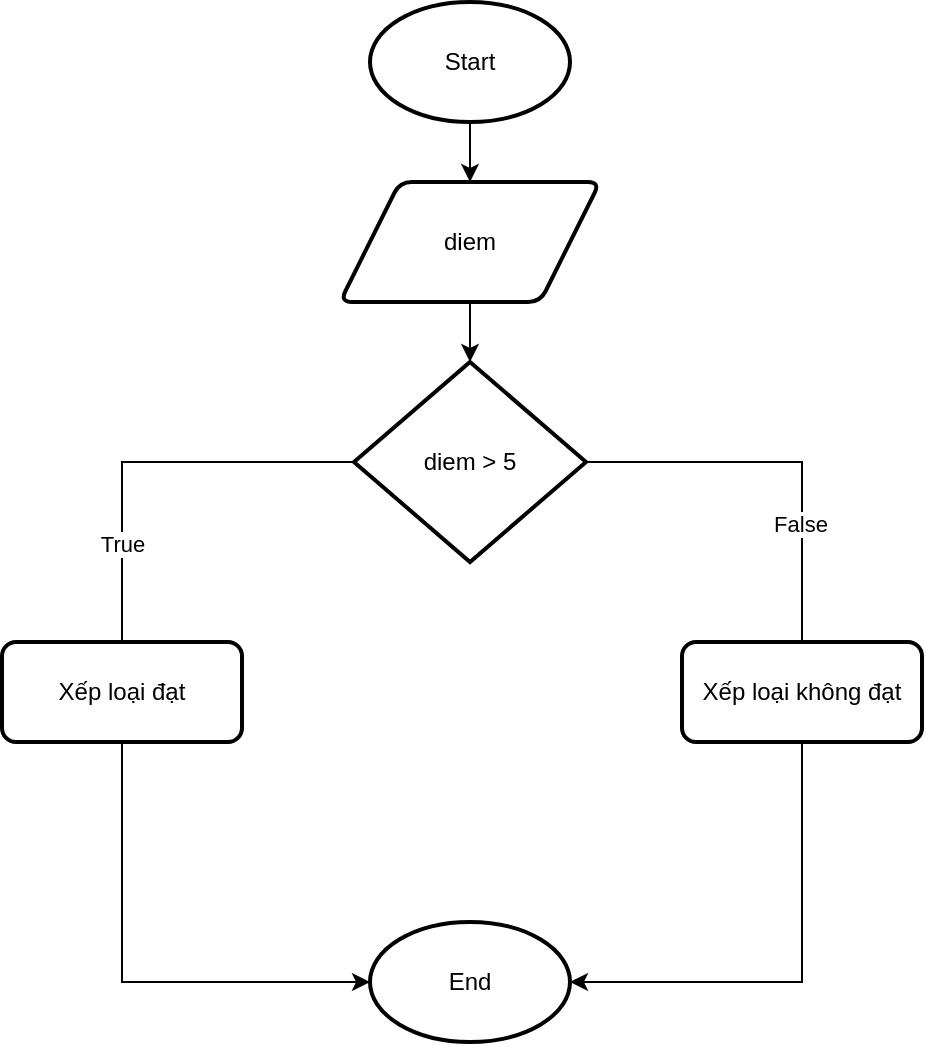 <mxfile version="25.0.3">
  <diagram name="Trang-1" id="YCs-DhxkvGVUxs4pUMEr">
    <mxGraphModel dx="1050" dy="557" grid="1" gridSize="10" guides="1" tooltips="1" connect="1" arrows="1" fold="1" page="1" pageScale="1" pageWidth="827" pageHeight="1169" math="0" shadow="0">
      <root>
        <mxCell id="0" />
        <mxCell id="1" parent="0" />
        <mxCell id="5DU51O4l-qX1tjyKeUcz-2" value="End" style="strokeWidth=2;html=1;shape=mxgraph.flowchart.start_1;whiteSpace=wrap;" parent="1" vertex="1">
          <mxGeometry x="364" y="500" width="100" height="60" as="geometry" />
        </mxCell>
        <mxCell id="5DU51O4l-qX1tjyKeUcz-15" style="edgeStyle=orthogonalEdgeStyle;rounded=0;orthogonalLoop=1;jettySize=auto;html=1;" parent="1" source="5DU51O4l-qX1tjyKeUcz-3" target="5DU51O4l-qX1tjyKeUcz-5" edge="1">
          <mxGeometry relative="1" as="geometry" />
        </mxCell>
        <mxCell id="5DU51O4l-qX1tjyKeUcz-3" value="Start" style="strokeWidth=2;html=1;shape=mxgraph.flowchart.start_1;whiteSpace=wrap;" parent="1" vertex="1">
          <mxGeometry x="364" y="40" width="100" height="60" as="geometry" />
        </mxCell>
        <mxCell id="5DU51O4l-qX1tjyKeUcz-16" style="edgeStyle=orthogonalEdgeStyle;rounded=0;orthogonalLoop=1;jettySize=auto;html=1;" parent="1" source="5DU51O4l-qX1tjyKeUcz-5" target="5DU51O4l-qX1tjyKeUcz-8" edge="1">
          <mxGeometry relative="1" as="geometry" />
        </mxCell>
        <mxCell id="5DU51O4l-qX1tjyKeUcz-5" value="diem" style="shape=parallelogram;html=1;strokeWidth=2;perimeter=parallelogramPerimeter;whiteSpace=wrap;rounded=1;arcSize=12;size=0.23;" parent="1" vertex="1">
          <mxGeometry x="349" y="130" width="130" height="60" as="geometry" />
        </mxCell>
        <mxCell id="5DU51O4l-qX1tjyKeUcz-9" style="edgeStyle=orthogonalEdgeStyle;rounded=0;orthogonalLoop=1;jettySize=auto;html=1;" parent="1" source="5DU51O4l-qX1tjyKeUcz-8" edge="1">
          <mxGeometry relative="1" as="geometry">
            <mxPoint x="580" y="390" as="targetPoint" />
            <Array as="points">
              <mxPoint x="580" y="270" />
            </Array>
          </mxGeometry>
        </mxCell>
        <mxCell id="5DU51O4l-qX1tjyKeUcz-14" value="False" style="edgeLabel;html=1;align=center;verticalAlign=middle;resizable=0;points=[];" parent="5DU51O4l-qX1tjyKeUcz-9" vertex="1" connectable="0">
          <mxGeometry x="0.219" y="-1" relative="1" as="geometry">
            <mxPoint as="offset" />
          </mxGeometry>
        </mxCell>
        <mxCell id="5DU51O4l-qX1tjyKeUcz-10" style="edgeStyle=orthogonalEdgeStyle;rounded=0;orthogonalLoop=1;jettySize=auto;html=1;exitX=0;exitY=0.5;exitDx=0;exitDy=0;exitPerimeter=0;" parent="1" source="5DU51O4l-qX1tjyKeUcz-8" edge="1">
          <mxGeometry relative="1" as="geometry">
            <mxPoint x="280" y="390" as="targetPoint" />
            <Array as="points">
              <mxPoint x="240" y="270" />
              <mxPoint x="240" y="390" />
            </Array>
          </mxGeometry>
        </mxCell>
        <mxCell id="5DU51O4l-qX1tjyKeUcz-13" value="True" style="edgeLabel;html=1;align=center;verticalAlign=middle;resizable=0;points=[];" parent="5DU51O4l-qX1tjyKeUcz-10" vertex="1" connectable="0">
          <mxGeometry x="0.133" relative="1" as="geometry">
            <mxPoint as="offset" />
          </mxGeometry>
        </mxCell>
        <mxCell id="5DU51O4l-qX1tjyKeUcz-8" value="diem &amp;gt; 5" style="strokeWidth=2;html=1;shape=mxgraph.flowchart.decision;whiteSpace=wrap;" parent="1" vertex="1">
          <mxGeometry x="356" y="220" width="116" height="100" as="geometry" />
        </mxCell>
        <mxCell id="5DU51O4l-qX1tjyKeUcz-20" style="edgeStyle=orthogonalEdgeStyle;rounded=0;orthogonalLoop=1;jettySize=auto;html=1;entryX=0;entryY=0.5;entryDx=0;entryDy=0;entryPerimeter=0;exitX=0.5;exitY=1;exitDx=0;exitDy=0;" parent="1" source="5DU51O4l-qX1tjyKeUcz-11" target="5DU51O4l-qX1tjyKeUcz-2" edge="1">
          <mxGeometry relative="1" as="geometry">
            <mxPoint x="360" y="530" as="targetPoint" />
            <Array as="points">
              <mxPoint x="240" y="530" />
            </Array>
          </mxGeometry>
        </mxCell>
        <mxCell id="5DU51O4l-qX1tjyKeUcz-11" value="Xếp loại đạt" style="rounded=1;whiteSpace=wrap;html=1;absoluteArcSize=1;arcSize=14;strokeWidth=2;" parent="1" vertex="1">
          <mxGeometry x="180" y="360" width="120" height="50" as="geometry" />
        </mxCell>
        <mxCell id="5DU51O4l-qX1tjyKeUcz-19" style="edgeStyle=orthogonalEdgeStyle;rounded=0;orthogonalLoop=1;jettySize=auto;html=1;entryX=1;entryY=0.5;entryDx=0;entryDy=0;entryPerimeter=0;" parent="1" source="5DU51O4l-qX1tjyKeUcz-12" target="5DU51O4l-qX1tjyKeUcz-2" edge="1">
          <mxGeometry relative="1" as="geometry">
            <mxPoint x="580" y="540" as="targetPoint" />
            <Array as="points">
              <mxPoint x="580" y="530" />
            </Array>
          </mxGeometry>
        </mxCell>
        <mxCell id="5DU51O4l-qX1tjyKeUcz-12" value="Xếp loại không đạt" style="rounded=1;whiteSpace=wrap;html=1;absoluteArcSize=1;arcSize=14;strokeWidth=2;" parent="1" vertex="1">
          <mxGeometry x="520" y="360" width="120" height="50" as="geometry" />
        </mxCell>
      </root>
    </mxGraphModel>
  </diagram>
</mxfile>

